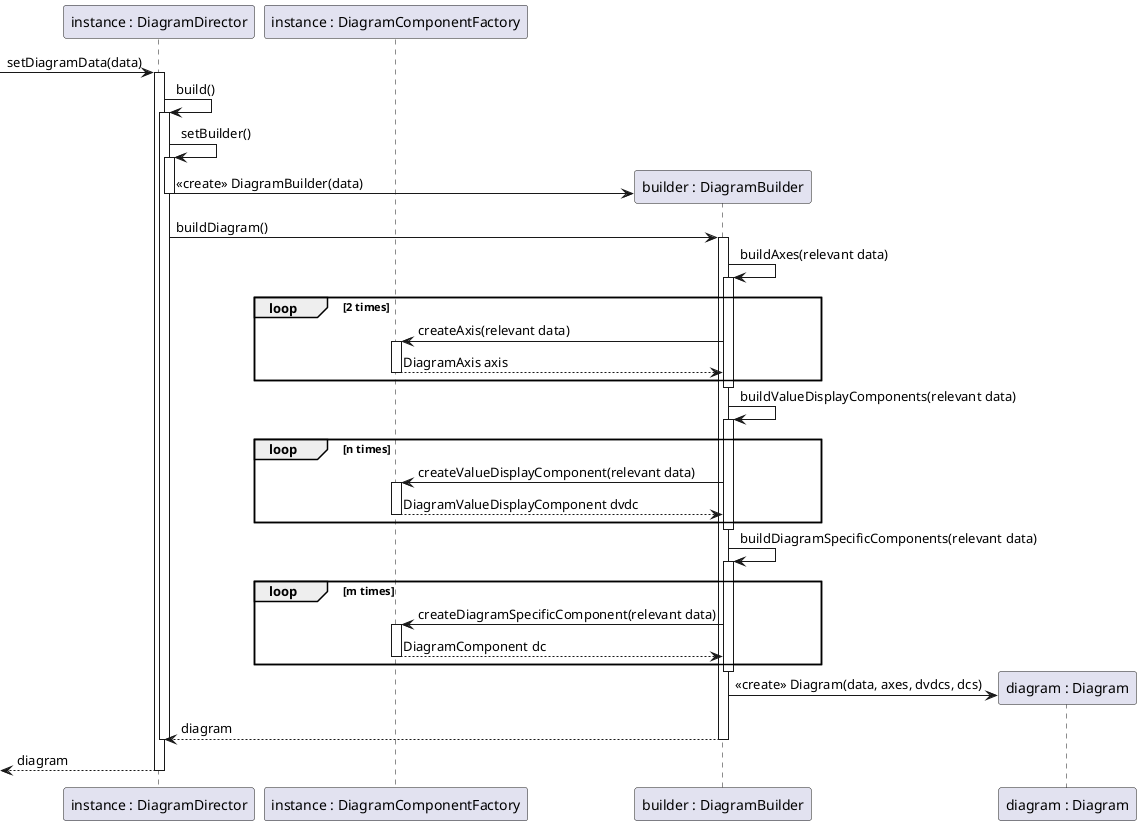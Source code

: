 @startuml DiagramCreation
participant "instance : DiagramDirector" as DiagramDirector
participant "instance : DiagramComponentFactory" as DiagramComponentFactory
participant "builder : DiagramBuilder" as DiagramBuilder
participant "diagram : Diagram" as Diagram
-> DiagramDirector ++: setDiagramData(data)
DiagramDirector -> DiagramDirector ++: build()
DiagramDirector -> DiagramDirector ++: setBuilder()
DiagramDirector -> DiagramBuilder **: <<create>> DiagramBuilder(data)
deactivate DiagramDirector
DiagramDirector -> DiagramBuilder ++: buildDiagram()
DiagramBuilder -> DiagramBuilder ++: buildAxes(relevant data)
loop 2 times
DiagramBuilder -> DiagramComponentFactory ++: createAxis(relevant data)
return DiagramAxis axis
end
deactivate DiagramBuilder
DiagramBuilder -> DiagramBuilder ++: buildValueDisplayComponents(relevant data)
loop n times
DiagramBuilder -> DiagramComponentFactory ++: createValueDisplayComponent(relevant data)
return DiagramValueDisplayComponent dvdc
end
deactivate DiagramBuilder
DiagramBuilder -> DiagramBuilder ++: buildDiagramSpecificComponents(relevant data)
loop m times
DiagramBuilder -> DiagramComponentFactory ++: createDiagramSpecificComponent(relevant data)
return DiagramComponent dc
end
deactivate DiagramBuilder
DiagramBuilder -> Diagram **: <<create>> Diagram(data, axes, dvdcs, dcs)
return diagram
deactivate DiagramDirector
return diagram
@enduml